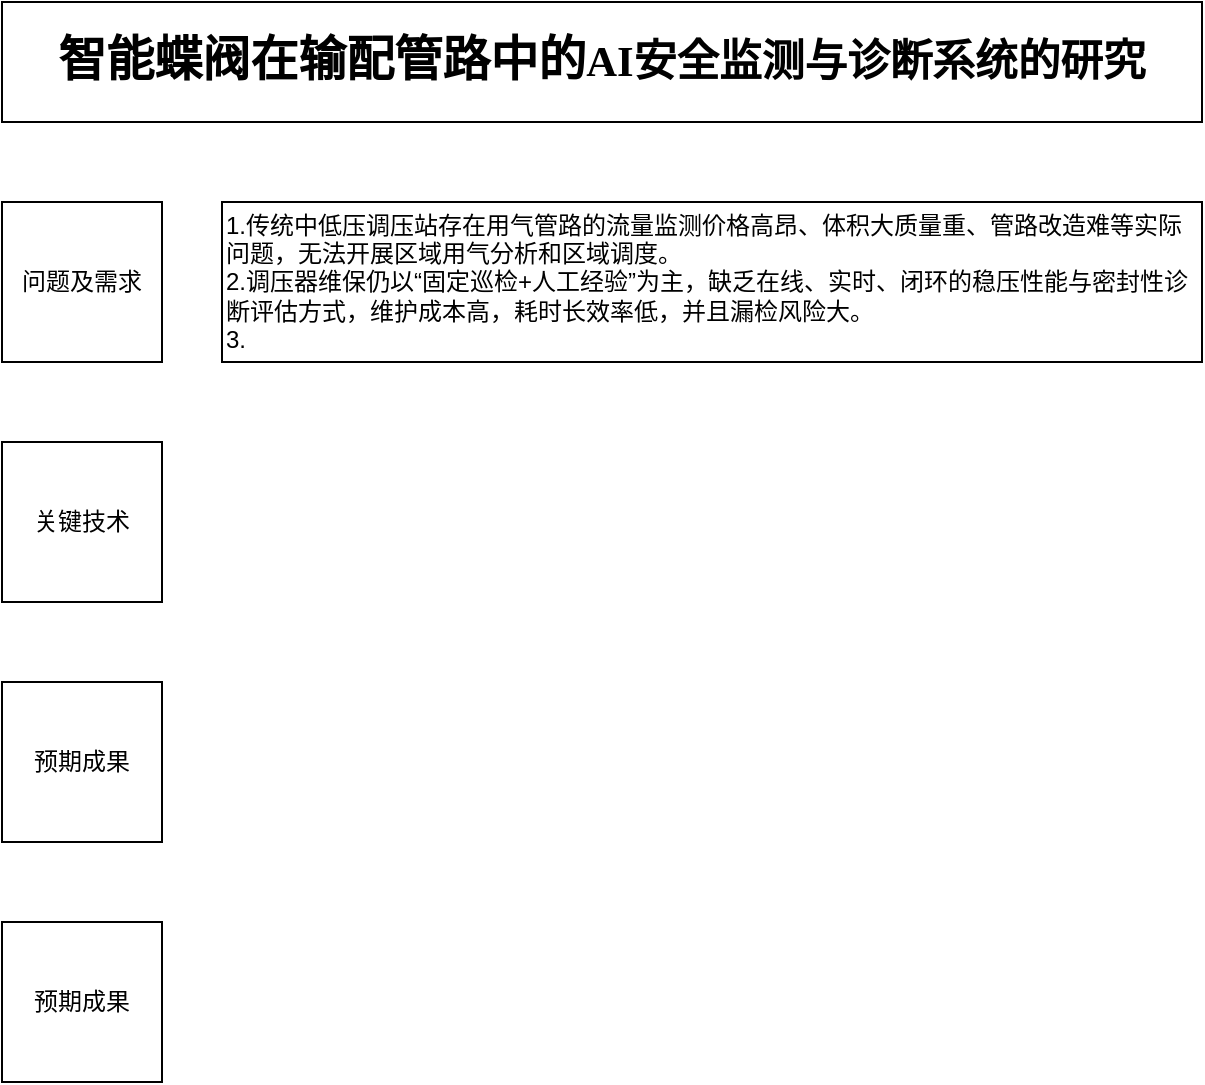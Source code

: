 <mxfile version="27.1.6">
  <diagram name="Page-1" id="QePSi0WvvwqOzXnJHrXC">
    <mxGraphModel dx="815" dy="425" grid="1" gridSize="10" guides="1" tooltips="1" connect="1" arrows="1" fold="1" page="1" pageScale="1" pageWidth="827" pageHeight="1169" math="0" shadow="0">
      <root>
        <mxCell id="0" />
        <mxCell id="1" parent="0" />
        <mxCell id="MB8YyC2LHqcA_exUZN-U-1" value="&lt;p class=&quot;MsoNormal&quot; align=&quot;center&quot; style=&quot;line-height: 150%;&quot;&gt;&lt;span style=&quot;mso-spacerun:&#39;yes&#39;;font-family:仿宋_GB2312;line-height:150%;&amp;lt;br/&amp;gt;font-size:16.0pt;mso-font-kerning:1.0pt;&quot;&gt;&lt;font style=&quot;font-size: 24px;&quot;&gt;智能蝶阀在输配管路中的&lt;/font&gt;&lt;/span&gt;&lt;span style=&quot;background-color: transparent; color: light-dark(rgb(0, 0, 0), rgb(255, 255, 255)); font-family: 仿宋_GB2312; font-size: 16pt;&quot;&gt;AI&lt;/span&gt;&lt;span style=&quot;background-color: transparent; color: light-dark(rgb(0, 0, 0), rgb(255, 255, 255)); font-family: 仿宋_GB2312; font-size: 16pt;&quot;&gt;安全&lt;/span&gt;&lt;span style=&quot;background-color: transparent; color: light-dark(rgb(0, 0, 0), rgb(255, 255, 255)); font-family: 仿宋_GB2312; font-size: 16pt;&quot;&gt;监测与诊断系统的研究&lt;/span&gt;&lt;/p&gt;" style="rounded=0;whiteSpace=wrap;html=1;fontStyle=1" parent="1" vertex="1">
          <mxGeometry x="120" y="60" width="600" height="60" as="geometry" />
        </mxCell>
        <mxCell id="MB8YyC2LHqcA_exUZN-U-2" value="问题及需求" style="whiteSpace=wrap;html=1;aspect=fixed;" parent="1" vertex="1">
          <mxGeometry x="120" y="160" width="80" height="80" as="geometry" />
        </mxCell>
        <mxCell id="MB8YyC2LHqcA_exUZN-U-3" value="关键技术" style="whiteSpace=wrap;html=1;aspect=fixed;" parent="1" vertex="1">
          <mxGeometry x="120" y="280" width="80" height="80" as="geometry" />
        </mxCell>
        <mxCell id="MB8YyC2LHqcA_exUZN-U-4" value="预期成果" style="whiteSpace=wrap;html=1;aspect=fixed;" parent="1" vertex="1">
          <mxGeometry x="120" y="400" width="80" height="80" as="geometry" />
        </mxCell>
        <mxCell id="MB8YyC2LHqcA_exUZN-U-5" value="预期成果" style="whiteSpace=wrap;html=1;aspect=fixed;" parent="1" vertex="1">
          <mxGeometry x="120" y="520" width="80" height="80" as="geometry" />
        </mxCell>
        <mxCell id="ncNB8pNAF4bFNKYcvx3l-2" value="1.传统中低压调压站存在用气管路的流量监测价格高昂、体积大质量重、管路改造难等实际问题&lt;span style=&quot;background-color: transparent; color: light-dark(rgb(0, 0, 0), rgb(255, 255, 255));&quot;&gt;，无法开展区域用气分析和区域调度。&lt;/span&gt;&lt;br&gt;&lt;div&gt;2.调压器维保仍以“固定巡检+人工经验”为主，缺乏在线、实时、闭环的稳压性能与密封性诊断评估方式，维护成本高，耗时长效率低，并且漏检风险大。&lt;/div&gt;&lt;div&gt;3.&lt;/div&gt;" style="rounded=0;whiteSpace=wrap;html=1;align=left;" vertex="1" parent="1">
          <mxGeometry x="230" y="160" width="490" height="80" as="geometry" />
        </mxCell>
      </root>
    </mxGraphModel>
  </diagram>
</mxfile>
